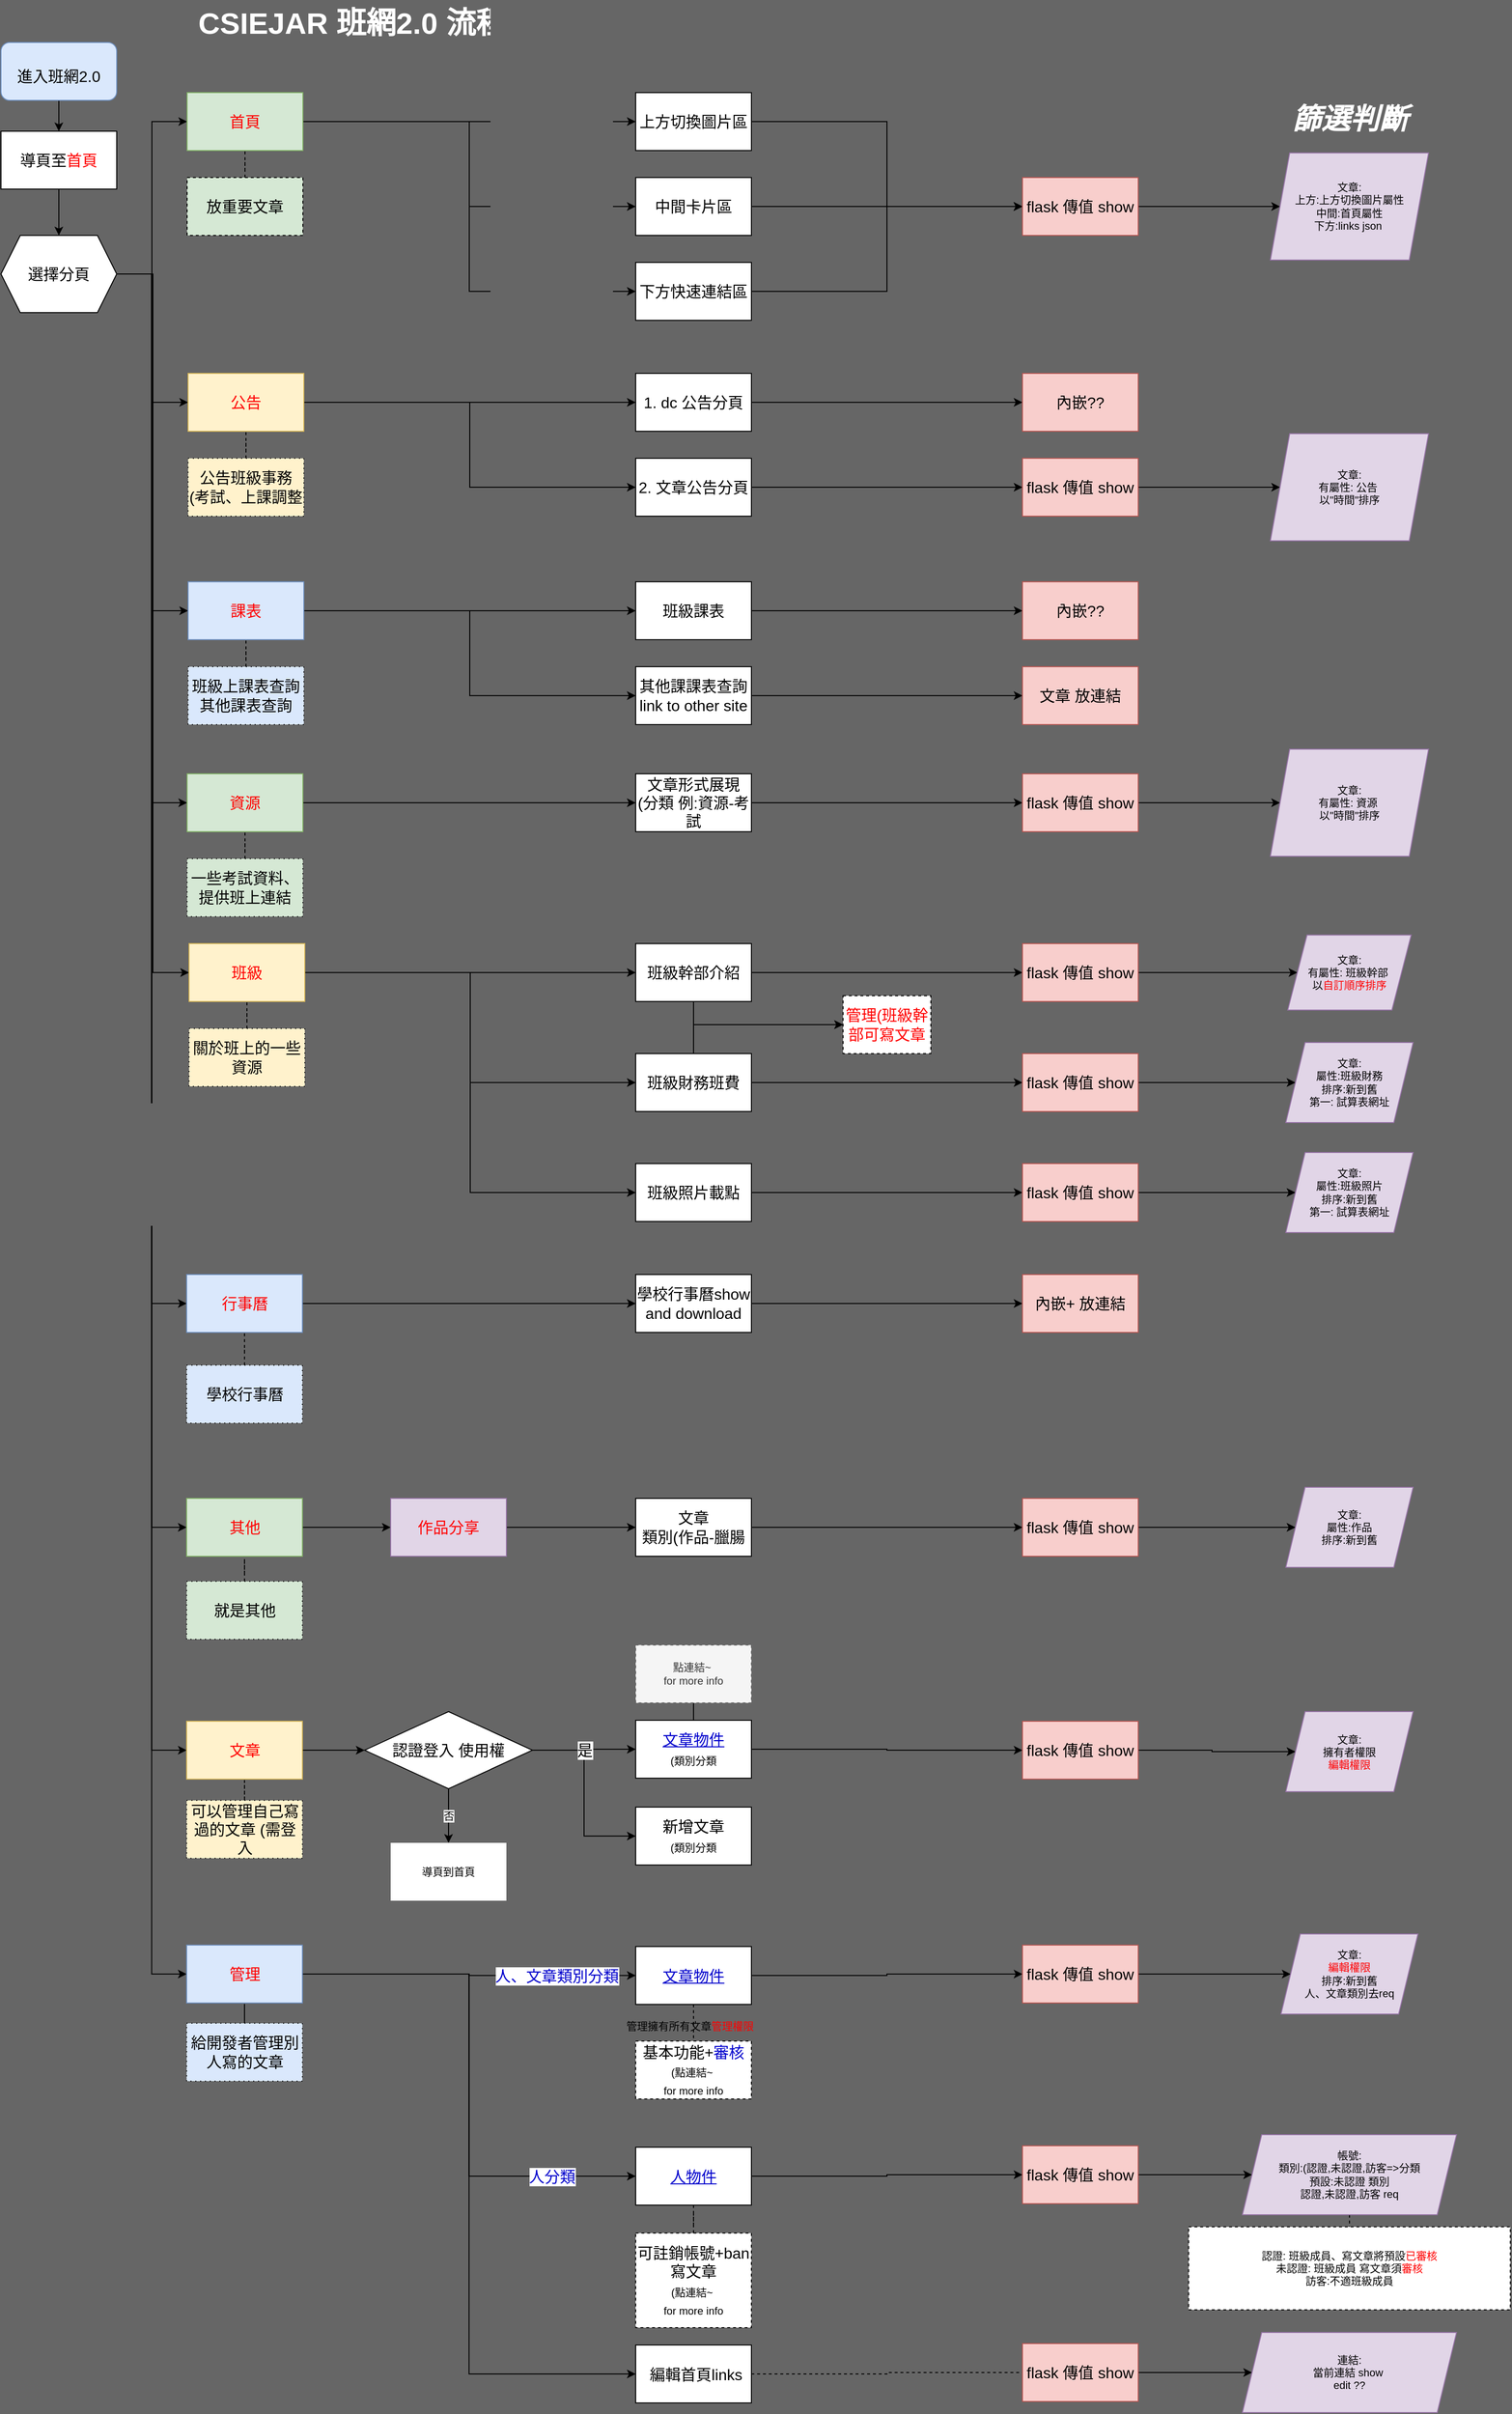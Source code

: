 <mxfile version="20.0.4" type="github" pages="3">
  <diagram id="_vvt5JsC5poTHi2t1kRt" name="第1頁">
    <mxGraphModel dx="1038" dy="1708" grid="0" gridSize="10" guides="1" tooltips="1" connect="1" arrows="1" fold="1" page="1" pageScale="1" pageWidth="827" pageHeight="1169" background="#666666" math="0" shadow="0">
      <root>
        <mxCell id="0" />
        <mxCell id="1" parent="0" />
        <mxCell id="FRc3w70s1SiC9rnRwSGg-1" value="&lt;b&gt;&lt;font style=&quot;line-height: 1.1; font-size: 31px;&quot; color=&quot;#ffffff&quot;&gt;CSIEJAR 班網2.0 流程圖&lt;/font&gt;&lt;/b&gt;" style="text;html=1;align=center;verticalAlign=middle;resizable=0;points=[];autosize=1;strokeColor=none;fillColor=none;flipH=1;flipV=1;" parent="1" vertex="1">
          <mxGeometry x="229" y="-1152" width="370" height="50" as="geometry" />
        </mxCell>
        <mxCell id="FRc3w70s1SiC9rnRwSGg-11" style="edgeStyle=orthogonalEdgeStyle;rounded=0;orthogonalLoop=1;jettySize=auto;html=1;fontSize=16;fontColor=#000000;" parent="1" source="FRc3w70s1SiC9rnRwSGg-2" target="FRc3w70s1SiC9rnRwSGg-9" edge="1">
          <mxGeometry relative="1" as="geometry">
            <mxPoint x="186" y="-1078" as="targetPoint" />
          </mxGeometry>
        </mxCell>
        <mxCell id="FRc3w70s1SiC9rnRwSGg-2" value="&lt;font style=&quot;font-size: 16px;&quot;&gt;進入班網2.0&lt;/font&gt;" style="rounded=1;whiteSpace=wrap;html=1;fontFamily=Helvetica;fontSize=31;fontColor=default;align=center;strokeColor=#6c8ebf;fillColor=#dae8fc;" parent="1" vertex="1">
          <mxGeometry x="35" y="-1108" width="120" height="60" as="geometry" />
        </mxCell>
        <mxCell id="FRc3w70s1SiC9rnRwSGg-15" style="edgeStyle=orthogonalEdgeStyle;rounded=0;orthogonalLoop=1;jettySize=auto;html=1;fontSize=16;fontColor=#000000;" parent="1" source="FRc3w70s1SiC9rnRwSGg-9" target="FRc3w70s1SiC9rnRwSGg-12" edge="1">
          <mxGeometry relative="1" as="geometry" />
        </mxCell>
        <mxCell id="FRc3w70s1SiC9rnRwSGg-9" value="&lt;font color=&quot;#000000&quot;&gt;導頁至&lt;/font&gt;&lt;font color=&quot;#ff0000&quot;&gt;首頁&lt;/font&gt;" style="rounded=0;whiteSpace=wrap;html=1;fontSize=16;fontColor=#FFFFFF;" parent="1" vertex="1">
          <mxGeometry x="35" y="-1016" width="120" height="60" as="geometry" />
        </mxCell>
        <mxCell id="FRc3w70s1SiC9rnRwSGg-24" style="edgeStyle=orthogonalEdgeStyle;rounded=0;orthogonalLoop=1;jettySize=auto;html=1;entryX=0;entryY=0.5;entryDx=0;entryDy=0;fontSize=16;fontColor=#000000;" parent="1" source="FRc3w70s1SiC9rnRwSGg-12" target="FRc3w70s1SiC9rnRwSGg-17" edge="1">
          <mxGeometry relative="1" as="geometry" />
        </mxCell>
        <mxCell id="FRc3w70s1SiC9rnRwSGg-51" style="edgeStyle=orthogonalEdgeStyle;rounded=0;orthogonalLoop=1;jettySize=auto;html=1;entryX=0;entryY=0.5;entryDx=0;entryDy=0;fontSize=16;fontColor=#FF0000;endArrow=classic;endFill=1;" parent="1" source="FRc3w70s1SiC9rnRwSGg-12" target="FRc3w70s1SiC9rnRwSGg-48" edge="1">
          <mxGeometry relative="1" as="geometry" />
        </mxCell>
        <mxCell id="FRc3w70s1SiC9rnRwSGg-71" style="edgeStyle=orthogonalEdgeStyle;rounded=0;orthogonalLoop=1;jettySize=auto;html=1;entryX=0;entryY=0.5;entryDx=0;entryDy=0;fontSize=16;fontColor=#000000;endArrow=classic;endFill=1;" parent="1" source="FRc3w70s1SiC9rnRwSGg-12" target="FRc3w70s1SiC9rnRwSGg-53" edge="1">
          <mxGeometry relative="1" as="geometry" />
        </mxCell>
        <mxCell id="FRc3w70s1SiC9rnRwSGg-72" style="edgeStyle=orthogonalEdgeStyle;rounded=0;orthogonalLoop=1;jettySize=auto;html=1;entryX=0;entryY=0.5;entryDx=0;entryDy=0;fontSize=16;fontColor=#000000;endArrow=classic;endFill=1;" parent="1" source="FRc3w70s1SiC9rnRwSGg-12" target="FRc3w70s1SiC9rnRwSGg-56" edge="1">
          <mxGeometry relative="1" as="geometry" />
        </mxCell>
        <mxCell id="FRc3w70s1SiC9rnRwSGg-73" style="edgeStyle=orthogonalEdgeStyle;rounded=0;orthogonalLoop=1;jettySize=auto;html=1;entryX=0;entryY=0.5;entryDx=0;entryDy=0;fontSize=16;fontColor=#000000;endArrow=classic;endFill=1;" parent="1" source="FRc3w70s1SiC9rnRwSGg-12" target="FRc3w70s1SiC9rnRwSGg-59" edge="1">
          <mxGeometry relative="1" as="geometry" />
        </mxCell>
        <mxCell id="FRc3w70s1SiC9rnRwSGg-77" style="edgeStyle=orthogonalEdgeStyle;rounded=0;orthogonalLoop=1;jettySize=auto;html=1;entryX=0;entryY=0.5;entryDx=0;entryDy=0;fontSize=16;fontColor=#000000;endArrow=classic;endFill=1;" parent="1" source="FRc3w70s1SiC9rnRwSGg-12" target="FRc3w70s1SiC9rnRwSGg-62" edge="1">
          <mxGeometry relative="1" as="geometry" />
        </mxCell>
        <mxCell id="FRc3w70s1SiC9rnRwSGg-78" style="edgeStyle=orthogonalEdgeStyle;rounded=0;orthogonalLoop=1;jettySize=auto;html=1;entryX=0;entryY=0.5;entryDx=0;entryDy=0;fontSize=16;fontColor=#000000;endArrow=classic;endFill=1;" parent="1" source="FRc3w70s1SiC9rnRwSGg-12" target="FRc3w70s1SiC9rnRwSGg-65" edge="1">
          <mxGeometry relative="1" as="geometry" />
        </mxCell>
        <mxCell id="FRc3w70s1SiC9rnRwSGg-79" style="edgeStyle=orthogonalEdgeStyle;rounded=0;orthogonalLoop=1;jettySize=auto;html=1;entryX=0;entryY=0.5;entryDx=0;entryDy=0;fontSize=16;fontColor=#000000;endArrow=classic;endFill=1;" parent="1" source="FRc3w70s1SiC9rnRwSGg-12" target="FRc3w70s1SiC9rnRwSGg-68" edge="1">
          <mxGeometry relative="1" as="geometry" />
        </mxCell>
        <mxCell id="FRc3w70s1SiC9rnRwSGg-80" style="edgeStyle=orthogonalEdgeStyle;rounded=0;orthogonalLoop=1;jettySize=auto;html=1;entryX=0;entryY=0.5;entryDx=0;entryDy=0;fontSize=16;fontColor=#000000;endArrow=classic;endFill=1;" parent="1" source="FRc3w70s1SiC9rnRwSGg-12" target="FRc3w70s1SiC9rnRwSGg-74" edge="1">
          <mxGeometry relative="1" as="geometry" />
        </mxCell>
        <mxCell id="FRc3w70s1SiC9rnRwSGg-12" value="&lt;font color=&quot;#000000&quot;&gt;選擇分頁&lt;/font&gt;" style="shape=hexagon;perimeter=hexagonPerimeter2;whiteSpace=wrap;html=1;fixedSize=1;fontSize=16;fontColor=#FF0000;" parent="1" vertex="1">
          <mxGeometry x="35" y="-908" width="120" height="80" as="geometry" />
        </mxCell>
        <mxCell id="FRc3w70s1SiC9rnRwSGg-45" style="edgeStyle=orthogonalEdgeStyle;rounded=0;orthogonalLoop=1;jettySize=auto;html=1;entryX=0;entryY=0.5;entryDx=0;entryDy=0;fontSize=16;fontColor=#000000;endArrow=classic;endFill=1;" parent="1" source="FRc3w70s1SiC9rnRwSGg-17" target="FRc3w70s1SiC9rnRwSGg-42" edge="1">
          <mxGeometry relative="1" as="geometry" />
        </mxCell>
        <mxCell id="FRc3w70s1SiC9rnRwSGg-46" style="edgeStyle=orthogonalEdgeStyle;rounded=0;orthogonalLoop=1;jettySize=auto;html=1;entryX=0;entryY=0.5;entryDx=0;entryDy=0;fontSize=16;fontColor=#000000;endArrow=classic;endFill=1;" parent="1" source="FRc3w70s1SiC9rnRwSGg-17" target="FRc3w70s1SiC9rnRwSGg-43" edge="1">
          <mxGeometry relative="1" as="geometry" />
        </mxCell>
        <mxCell id="FRc3w70s1SiC9rnRwSGg-47" style="edgeStyle=orthogonalEdgeStyle;rounded=0;orthogonalLoop=1;jettySize=auto;html=1;entryX=0;entryY=0.5;entryDx=0;entryDy=0;fontSize=16;fontColor=#000000;endArrow=classic;endFill=1;" parent="1" source="FRc3w70s1SiC9rnRwSGg-17" target="FRc3w70s1SiC9rnRwSGg-44" edge="1">
          <mxGeometry relative="1" as="geometry" />
        </mxCell>
        <mxCell id="FRc3w70s1SiC9rnRwSGg-17" value="&lt;font color=&quot;#ff0000&quot;&gt;首頁&lt;/font&gt;" style="rounded=0;whiteSpace=wrap;html=1;fontSize=16;flipH=1;flipV=0;fillColor=#d5e8d4;strokeColor=#82b366;" parent="1" vertex="1">
          <mxGeometry x="228" y="-1056" width="120" height="60" as="geometry" />
        </mxCell>
        <mxCell id="FRc3w70s1SiC9rnRwSGg-34" style="edgeStyle=orthogonalEdgeStyle;rounded=0;orthogonalLoop=1;jettySize=auto;html=1;fontSize=16;fontColor=#FF0000;dashed=1;endArrow=none;endFill=0;" parent="1" source="FRc3w70s1SiC9rnRwSGg-33" target="FRc3w70s1SiC9rnRwSGg-17" edge="1">
          <mxGeometry relative="1" as="geometry" />
        </mxCell>
        <mxCell id="FRc3w70s1SiC9rnRwSGg-33" value="&lt;font color=&quot;#000000&quot;&gt;放重要文章&lt;/font&gt;" style="rounded=0;whiteSpace=wrap;html=1;fontSize=16;dashed=1;fillColor=#d5e8d4;strokeColor=#000000;strokeWidth=1;" parent="1" vertex="1">
          <mxGeometry x="228" y="-968" width="120" height="60" as="geometry" />
        </mxCell>
        <mxCell id="MMz0G5BZzKkC_veyKBzm-12" style="edgeStyle=orthogonalEdgeStyle;rounded=0;orthogonalLoop=1;jettySize=auto;html=1;entryX=0;entryY=0.5;entryDx=0;entryDy=0;fontSize=16;fontColor=#000000;endArrow=classic;endFill=1;strokeColor=default;" parent="1" source="FRc3w70s1SiC9rnRwSGg-42" target="MMz0G5BZzKkC_veyKBzm-11" edge="1">
          <mxGeometry relative="1" as="geometry" />
        </mxCell>
        <mxCell id="FRc3w70s1SiC9rnRwSGg-42" value="上方切換圖片區" style="rounded=0;whiteSpace=wrap;html=1;fontSize=16;fontColor=#000000;" parent="1" vertex="1">
          <mxGeometry x="693" y="-1056" width="120" height="60" as="geometry" />
        </mxCell>
        <mxCell id="MMz0G5BZzKkC_veyKBzm-14" style="edgeStyle=orthogonalEdgeStyle;rounded=0;orthogonalLoop=1;jettySize=auto;html=1;entryX=0;entryY=0.5;entryDx=0;entryDy=0;fontSize=16;fontColor=#000000;endArrow=classic;endFill=1;strokeColor=default;" parent="1" source="FRc3w70s1SiC9rnRwSGg-43" target="MMz0G5BZzKkC_veyKBzm-11" edge="1">
          <mxGeometry relative="1" as="geometry" />
        </mxCell>
        <mxCell id="FRc3w70s1SiC9rnRwSGg-43" value="中間卡片區" style="rounded=0;whiteSpace=wrap;html=1;fontSize=16;fontColor=#000000;" parent="1" vertex="1">
          <mxGeometry x="693" y="-968" width="120" height="60" as="geometry" />
        </mxCell>
        <mxCell id="MMz0G5BZzKkC_veyKBzm-15" style="edgeStyle=orthogonalEdgeStyle;rounded=0;orthogonalLoop=1;jettySize=auto;html=1;entryX=0;entryY=0.5;entryDx=0;entryDy=0;fontSize=16;fontColor=#000000;endArrow=classic;endFill=1;strokeColor=default;" parent="1" source="FRc3w70s1SiC9rnRwSGg-44" target="MMz0G5BZzKkC_veyKBzm-11" edge="1">
          <mxGeometry relative="1" as="geometry" />
        </mxCell>
        <mxCell id="FRc3w70s1SiC9rnRwSGg-44" value="下方快速連結區" style="rounded=0;whiteSpace=wrap;html=1;fontSize=16;fontColor=#000000;" parent="1" vertex="1">
          <mxGeometry x="693" y="-880" width="120" height="60" as="geometry" />
        </mxCell>
        <mxCell id="FRc3w70s1SiC9rnRwSGg-82" style="edgeStyle=orthogonalEdgeStyle;rounded=0;orthogonalLoop=1;jettySize=auto;html=1;entryX=0;entryY=0.5;entryDx=0;entryDy=0;fontSize=16;fontColor=#000000;endArrow=classic;endFill=1;" parent="1" source="FRc3w70s1SiC9rnRwSGg-48" target="FRc3w70s1SiC9rnRwSGg-52" edge="1">
          <mxGeometry relative="1" as="geometry" />
        </mxCell>
        <mxCell id="FRc3w70s1SiC9rnRwSGg-83" style="edgeStyle=orthogonalEdgeStyle;rounded=0;orthogonalLoop=1;jettySize=auto;html=1;entryX=0;entryY=0.5;entryDx=0;entryDy=0;fontSize=16;fontColor=#000000;endArrow=classic;endFill=1;" parent="1" source="FRc3w70s1SiC9rnRwSGg-48" target="FRc3w70s1SiC9rnRwSGg-81" edge="1">
          <mxGeometry relative="1" as="geometry" />
        </mxCell>
        <mxCell id="FRc3w70s1SiC9rnRwSGg-48" value="&lt;font color=&quot;#ff0000&quot;&gt;公告&lt;/font&gt;" style="rounded=0;whiteSpace=wrap;html=1;fontSize=16;flipH=1;flipV=0;fillColor=#fff2cc;strokeColor=#d6b656;" parent="1" vertex="1">
          <mxGeometry x="229" y="-765" width="120" height="60" as="geometry" />
        </mxCell>
        <mxCell id="FRc3w70s1SiC9rnRwSGg-49" style="edgeStyle=orthogonalEdgeStyle;rounded=0;orthogonalLoop=1;jettySize=auto;html=1;fontSize=16;fontColor=#FF0000;dashed=1;endArrow=none;endFill=0;" parent="1" source="FRc3w70s1SiC9rnRwSGg-50" target="FRc3w70s1SiC9rnRwSGg-48" edge="1">
          <mxGeometry relative="1" as="geometry" />
        </mxCell>
        <mxCell id="FRc3w70s1SiC9rnRwSGg-50" value="公告班級事務&lt;br&gt;(考試、上課調整" style="rounded=0;whiteSpace=wrap;html=1;fontSize=16;dashed=1;dashPattern=1 4;fillColor=#fff2cc;strokeColor=#000000;" parent="1" vertex="1">
          <mxGeometry x="229" y="-677" width="120" height="60" as="geometry" />
        </mxCell>
        <mxCell id="MMz0G5BZzKkC_veyKBzm-27" style="edgeStyle=orthogonalEdgeStyle;rounded=0;orthogonalLoop=1;jettySize=auto;html=1;fontSize=16;fontColor=#000000;endArrow=classic;endFill=1;strokeColor=default;" parent="1" source="FRc3w70s1SiC9rnRwSGg-52" target="MMz0G5BZzKkC_veyKBzm-26" edge="1">
          <mxGeometry relative="1" as="geometry" />
        </mxCell>
        <mxCell id="FRc3w70s1SiC9rnRwSGg-52" value="&lt;font color=&quot;#000000&quot;&gt;1. dc 公告分頁&lt;/font&gt;" style="rounded=0;whiteSpace=wrap;html=1;fontSize=16;fontColor=#FF0000;strokeColor=#000000;strokeWidth=1;" parent="1" vertex="1">
          <mxGeometry x="693" y="-765" width="120" height="60" as="geometry" />
        </mxCell>
        <mxCell id="FRc3w70s1SiC9rnRwSGg-86" style="edgeStyle=orthogonalEdgeStyle;rounded=0;orthogonalLoop=1;jettySize=auto;html=1;entryX=0;entryY=0.5;entryDx=0;entryDy=0;fontSize=16;fontColor=#000000;endArrow=classic;endFill=1;" parent="1" source="FRc3w70s1SiC9rnRwSGg-53" target="FRc3w70s1SiC9rnRwSGg-84" edge="1">
          <mxGeometry relative="1" as="geometry" />
        </mxCell>
        <mxCell id="FRc3w70s1SiC9rnRwSGg-87" style="edgeStyle=orthogonalEdgeStyle;rounded=0;orthogonalLoop=1;jettySize=auto;html=1;entryX=0;entryY=0.5;entryDx=0;entryDy=0;fontSize=16;fontColor=#000000;endArrow=classic;endFill=1;" parent="1" source="FRc3w70s1SiC9rnRwSGg-53" target="FRc3w70s1SiC9rnRwSGg-85" edge="1">
          <mxGeometry relative="1" as="geometry" />
        </mxCell>
        <mxCell id="FRc3w70s1SiC9rnRwSGg-53" value="&lt;font color=&quot;#ff0000&quot;&gt;課表&lt;/font&gt;" style="rounded=0;whiteSpace=wrap;html=1;fontSize=16;flipH=1;flipV=0;fillColor=#dae8fc;strokeColor=#6c8ebf;" parent="1" vertex="1">
          <mxGeometry x="229" y="-549" width="120" height="60" as="geometry" />
        </mxCell>
        <mxCell id="FRc3w70s1SiC9rnRwSGg-54" style="edgeStyle=orthogonalEdgeStyle;rounded=0;orthogonalLoop=1;jettySize=auto;html=1;fontSize=16;fontColor=#FF0000;dashed=1;endArrow=none;endFill=0;" parent="1" source="FRc3w70s1SiC9rnRwSGg-55" target="FRc3w70s1SiC9rnRwSGg-53" edge="1">
          <mxGeometry relative="1" as="geometry" />
        </mxCell>
        <mxCell id="FRc3w70s1SiC9rnRwSGg-55" value="班級上課表查詢&lt;br&gt;其他課表查詢" style="rounded=0;whiteSpace=wrap;html=1;fontSize=16;dashed=1;dashPattern=1 4;fillColor=#dae8fc;strokeColor=#000000;" parent="1" vertex="1">
          <mxGeometry x="229" y="-461" width="120" height="60" as="geometry" />
        </mxCell>
        <mxCell id="FRc3w70s1SiC9rnRwSGg-89" style="edgeStyle=orthogonalEdgeStyle;rounded=0;orthogonalLoop=1;jettySize=auto;html=1;entryX=0;entryY=0.5;entryDx=0;entryDy=0;fontSize=16;fontColor=#000000;endArrow=classic;endFill=1;" parent="1" source="FRc3w70s1SiC9rnRwSGg-56" target="FRc3w70s1SiC9rnRwSGg-88" edge="1">
          <mxGeometry relative="1" as="geometry" />
        </mxCell>
        <mxCell id="FRc3w70s1SiC9rnRwSGg-56" value="&lt;font color=&quot;#ff0000&quot;&gt;資源&lt;/font&gt;" style="rounded=0;whiteSpace=wrap;html=1;fontSize=16;flipH=1;flipV=0;fillColor=#d5e8d4;strokeColor=#82b366;" parent="1" vertex="1">
          <mxGeometry x="228" y="-350" width="120" height="60" as="geometry" />
        </mxCell>
        <mxCell id="FRc3w70s1SiC9rnRwSGg-57" style="edgeStyle=orthogonalEdgeStyle;rounded=0;orthogonalLoop=1;jettySize=auto;html=1;fontSize=16;fontColor=#FF0000;dashed=1;endArrow=none;endFill=0;" parent="1" source="FRc3w70s1SiC9rnRwSGg-58" target="FRc3w70s1SiC9rnRwSGg-56" edge="1">
          <mxGeometry relative="1" as="geometry" />
        </mxCell>
        <mxCell id="FRc3w70s1SiC9rnRwSGg-58" value="一些考試資料、提供班上連結" style="rounded=0;whiteSpace=wrap;html=1;fontSize=16;dashed=1;dashPattern=1 4;fillColor=#d5e8d4;strokeColor=#000000;" parent="1" vertex="1">
          <mxGeometry x="228" y="-262" width="120" height="60" as="geometry" />
        </mxCell>
        <mxCell id="FRc3w70s1SiC9rnRwSGg-91" style="edgeStyle=orthogonalEdgeStyle;rounded=0;orthogonalLoop=1;jettySize=auto;html=1;entryX=0;entryY=0.5;entryDx=0;entryDy=0;fontSize=16;fontColor=#000000;endArrow=classic;endFill=1;" parent="1" source="FRc3w70s1SiC9rnRwSGg-59" target="FRc3w70s1SiC9rnRwSGg-90" edge="1">
          <mxGeometry relative="1" as="geometry" />
        </mxCell>
        <mxCell id="FRc3w70s1SiC9rnRwSGg-94" style="edgeStyle=orthogonalEdgeStyle;rounded=0;orthogonalLoop=1;jettySize=auto;html=1;entryX=0;entryY=0.5;entryDx=0;entryDy=0;fontSize=16;fontColor=#000000;endArrow=classic;endFill=1;" parent="1" source="FRc3w70s1SiC9rnRwSGg-59" target="FRc3w70s1SiC9rnRwSGg-92" edge="1">
          <mxGeometry relative="1" as="geometry" />
        </mxCell>
        <mxCell id="FRc3w70s1SiC9rnRwSGg-95" style="edgeStyle=orthogonalEdgeStyle;rounded=0;orthogonalLoop=1;jettySize=auto;html=1;entryX=0;entryY=0.5;entryDx=0;entryDy=0;fontSize=16;fontColor=#000000;endArrow=classic;endFill=1;" parent="1" source="FRc3w70s1SiC9rnRwSGg-59" target="FRc3w70s1SiC9rnRwSGg-93" edge="1">
          <mxGeometry relative="1" as="geometry" />
        </mxCell>
        <mxCell id="FRc3w70s1SiC9rnRwSGg-59" value="&lt;font color=&quot;#ff0000&quot;&gt;班級&lt;/font&gt;" style="rounded=0;whiteSpace=wrap;html=1;fontSize=16;flipH=1;flipV=0;fillColor=#fff2cc;strokeColor=#d6b656;" parent="1" vertex="1">
          <mxGeometry x="230" y="-174" width="120" height="60" as="geometry" />
        </mxCell>
        <mxCell id="FRc3w70s1SiC9rnRwSGg-60" style="edgeStyle=orthogonalEdgeStyle;rounded=0;orthogonalLoop=1;jettySize=auto;html=1;fontSize=16;fontColor=#FF0000;dashed=1;endArrow=none;endFill=0;" parent="1" source="FRc3w70s1SiC9rnRwSGg-61" target="FRc3w70s1SiC9rnRwSGg-59" edge="1">
          <mxGeometry relative="1" as="geometry" />
        </mxCell>
        <mxCell id="FRc3w70s1SiC9rnRwSGg-61" value="關於班上的一些資源" style="rounded=0;whiteSpace=wrap;html=1;fontSize=16;dashed=1;dashPattern=1 4;fillColor=#fff2cc;strokeColor=#000000;" parent="1" vertex="1">
          <mxGeometry x="230" y="-86" width="120" height="60" as="geometry" />
        </mxCell>
        <mxCell id="FRc3w70s1SiC9rnRwSGg-97" style="edgeStyle=orthogonalEdgeStyle;rounded=0;orthogonalLoop=1;jettySize=auto;html=1;entryX=0;entryY=0.5;entryDx=0;entryDy=0;fontSize=16;fontColor=#000000;endArrow=classic;endFill=1;" parent="1" source="FRc3w70s1SiC9rnRwSGg-62" target="FRc3w70s1SiC9rnRwSGg-96" edge="1">
          <mxGeometry relative="1" as="geometry" />
        </mxCell>
        <mxCell id="FRc3w70s1SiC9rnRwSGg-62" value="&lt;font color=&quot;#ff0000&quot;&gt;行事曆&lt;/font&gt;" style="rounded=0;whiteSpace=wrap;html=1;fontSize=16;flipH=1;flipV=0;fillColor=#dae8fc;strokeColor=#6c8ebf;" parent="1" vertex="1">
          <mxGeometry x="227.5" y="169" width="120" height="60" as="geometry" />
        </mxCell>
        <mxCell id="FRc3w70s1SiC9rnRwSGg-63" style="edgeStyle=orthogonalEdgeStyle;rounded=0;orthogonalLoop=1;jettySize=auto;html=1;fontSize=16;fontColor=#FF0000;dashed=1;endArrow=none;endFill=0;" parent="1" source="FRc3w70s1SiC9rnRwSGg-64" target="FRc3w70s1SiC9rnRwSGg-62" edge="1">
          <mxGeometry relative="1" as="geometry" />
        </mxCell>
        <mxCell id="FRc3w70s1SiC9rnRwSGg-64" value="學校行事曆" style="rounded=0;whiteSpace=wrap;html=1;fontSize=16;dashed=1;dashPattern=1 4;fillColor=#dae8fc;strokeColor=#000000;" parent="1" vertex="1">
          <mxGeometry x="227.5" y="263" width="120" height="60" as="geometry" />
        </mxCell>
        <mxCell id="FRc3w70s1SiC9rnRwSGg-99" style="edgeStyle=orthogonalEdgeStyle;rounded=0;orthogonalLoop=1;jettySize=auto;html=1;fontSize=16;fontColor=#000000;endArrow=classic;endFill=1;" parent="1" source="FRc3w70s1SiC9rnRwSGg-65" target="FRc3w70s1SiC9rnRwSGg-98" edge="1">
          <mxGeometry relative="1" as="geometry" />
        </mxCell>
        <mxCell id="FRc3w70s1SiC9rnRwSGg-65" value="&lt;font color=&quot;#ff0000&quot;&gt;其他&lt;/font&gt;" style="rounded=0;whiteSpace=wrap;html=1;fontSize=16;flipH=1;flipV=0;fillColor=#d5e8d4;strokeColor=#82b366;" parent="1" vertex="1">
          <mxGeometry x="227.5" y="401" width="120" height="60" as="geometry" />
        </mxCell>
        <mxCell id="FRc3w70s1SiC9rnRwSGg-66" style="edgeStyle=orthogonalEdgeStyle;rounded=0;orthogonalLoop=1;jettySize=auto;html=1;fontSize=16;fontColor=#FF0000;dashed=1;endArrow=none;endFill=0;" parent="1" source="FRc3w70s1SiC9rnRwSGg-67" target="FRc3w70s1SiC9rnRwSGg-65" edge="1">
          <mxGeometry relative="1" as="geometry" />
        </mxCell>
        <mxCell id="FRc3w70s1SiC9rnRwSGg-67" value="就是其他" style="rounded=0;whiteSpace=wrap;html=1;fontSize=16;dashed=1;dashPattern=1 4;fillColor=#d5e8d4;strokeColor=#000000;" parent="1" vertex="1">
          <mxGeometry x="227.5" y="487" width="120" height="60" as="geometry" />
        </mxCell>
        <mxCell id="FRc3w70s1SiC9rnRwSGg-105" style="edgeStyle=orthogonalEdgeStyle;rounded=0;orthogonalLoop=1;jettySize=auto;html=1;entryX=0;entryY=0.5;entryDx=0;entryDy=0;fontSize=16;fontColor=#000000;endArrow=classic;endFill=1;exitX=1;exitY=0.5;exitDx=0;exitDy=0;" parent="1" source="MMz0G5BZzKkC_veyKBzm-37" target="FRc3w70s1SiC9rnRwSGg-104" edge="1">
          <mxGeometry relative="1" as="geometry" />
        </mxCell>
        <mxCell id="MMz0G5BZzKkC_veyKBzm-38" style="edgeStyle=orthogonalEdgeStyle;rounded=0;orthogonalLoop=1;jettySize=auto;html=1;entryX=0;entryY=0.5;entryDx=0;entryDy=0;fontSize=16;fontColor=#000000;endArrow=classic;endFill=1;strokeColor=default;" parent="1" source="FRc3w70s1SiC9rnRwSGg-68" target="MMz0G5BZzKkC_veyKBzm-37" edge="1">
          <mxGeometry relative="1" as="geometry" />
        </mxCell>
        <mxCell id="FRc3w70s1SiC9rnRwSGg-68" value="&lt;font color=&quot;#ff0000&quot;&gt;文章&lt;/font&gt;" style="rounded=0;whiteSpace=wrap;html=1;fontSize=16;flipH=1;flipV=0;fillColor=#fff2cc;strokeColor=#d6b656;" parent="1" vertex="1">
          <mxGeometry x="227.5" y="632" width="120" height="60" as="geometry" />
        </mxCell>
        <mxCell id="FRc3w70s1SiC9rnRwSGg-69" style="edgeStyle=orthogonalEdgeStyle;rounded=0;orthogonalLoop=1;jettySize=auto;html=1;fontSize=16;fontColor=#FF0000;dashed=1;endArrow=none;endFill=0;" parent="1" source="FRc3w70s1SiC9rnRwSGg-70" target="FRc3w70s1SiC9rnRwSGg-68" edge="1">
          <mxGeometry relative="1" as="geometry" />
        </mxCell>
        <mxCell id="FRc3w70s1SiC9rnRwSGg-70" value="可以管理自己寫過的文章 (需登入" style="rounded=0;whiteSpace=wrap;html=1;fontSize=16;dashed=1;dashPattern=1 4;fillColor=#fff2cc;strokeColor=#000000;" parent="1" vertex="1">
          <mxGeometry x="227.5" y="714" width="120" height="60" as="geometry" />
        </mxCell>
        <mxCell id="G_jc5sRVIORRS5Z0nNji-16" style="edgeStyle=orthogonalEdgeStyle;rounded=0;orthogonalLoop=1;jettySize=auto;html=1;entryX=0;entryY=0.5;entryDx=0;entryDy=0;fontSize=9;fontColor=#FFFFFF;endArrow=classic;endFill=1;strokeColor=default;" parent="1" source="FRc3w70s1SiC9rnRwSGg-74" target="G_jc5sRVIORRS5Z0nNji-15" edge="1">
          <mxGeometry relative="1" as="geometry" />
        </mxCell>
        <mxCell id="MMz0G5BZzKkC_veyKBzm-4" value="人分類" style="edgeStyle=orthogonalEdgeStyle;rounded=0;orthogonalLoop=1;jettySize=auto;html=1;entryX=0;entryY=0.5;entryDx=0;entryDy=0;fontSize=16;fontColor=#0000CC;endArrow=classic;endFill=1;" parent="1" source="FRc3w70s1SiC9rnRwSGg-74" target="MMz0G5BZzKkC_veyKBzm-3" edge="1">
          <mxGeometry x="0.686" relative="1" as="geometry">
            <mxPoint as="offset" />
          </mxGeometry>
        </mxCell>
        <mxCell id="MMz0G5BZzKkC_veyKBzm-2" value="人、文章類別分類" style="edgeStyle=orthogonalEdgeStyle;rounded=0;orthogonalLoop=1;jettySize=auto;html=1;entryX=0;entryY=0.5;entryDx=0;entryDy=0;fontSize=16;fontColor=#0000CC;endArrow=classic;endFill=1;" parent="1" source="FRc3w70s1SiC9rnRwSGg-74" target="MMz0G5BZzKkC_veyKBzm-1" edge="1">
          <mxGeometry x="0.522" relative="1" as="geometry">
            <mxPoint x="1" as="offset" />
          </mxGeometry>
        </mxCell>
        <mxCell id="FRc3w70s1SiC9rnRwSGg-74" value="&lt;font color=&quot;#ff0000&quot;&gt;管理&lt;/font&gt;" style="rounded=0;whiteSpace=wrap;html=1;fontSize=16;flipH=1;flipV=0;fillColor=#dae8fc;strokeColor=#6c8ebf;" parent="1" vertex="1">
          <mxGeometry x="227.5" y="864" width="120" height="60" as="geometry" />
        </mxCell>
        <mxCell id="FRc3w70s1SiC9rnRwSGg-75" style="edgeStyle=orthogonalEdgeStyle;rounded=0;orthogonalLoop=1;jettySize=auto;html=1;fontSize=16;fontColor=#FF0000;dashed=1;endArrow=none;endFill=0;" parent="1" source="FRc3w70s1SiC9rnRwSGg-76" target="FRc3w70s1SiC9rnRwSGg-74" edge="1">
          <mxGeometry relative="1" as="geometry" />
        </mxCell>
        <mxCell id="FRc3w70s1SiC9rnRwSGg-76" value="給開發者管理別人寫的文章" style="rounded=0;whiteSpace=wrap;html=1;fontSize=16;dashed=1;dashPattern=1 4;fillColor=#dae8fc;strokeColor=#000000;" parent="1" vertex="1">
          <mxGeometry x="227.5" y="945" width="120" height="60" as="geometry" />
        </mxCell>
        <mxCell id="MMz0G5BZzKkC_veyKBzm-17" style="edgeStyle=orthogonalEdgeStyle;rounded=0;orthogonalLoop=1;jettySize=auto;html=1;entryX=0;entryY=0.5;entryDx=0;entryDy=0;fontSize=16;fontColor=#000000;endArrow=classic;endFill=1;strokeColor=default;" parent="1" source="FRc3w70s1SiC9rnRwSGg-81" target="MMz0G5BZzKkC_veyKBzm-16" edge="1">
          <mxGeometry relative="1" as="geometry" />
        </mxCell>
        <mxCell id="FRc3w70s1SiC9rnRwSGg-81" value="&lt;font color=&quot;#000000&quot;&gt;2. 文章公告分頁&lt;/font&gt;" style="rounded=0;whiteSpace=wrap;html=1;fontSize=16;fontColor=#FF0000;strokeColor=#000000;strokeWidth=1;" parent="1" vertex="1">
          <mxGeometry x="693" y="-677" width="120" height="60" as="geometry" />
        </mxCell>
        <mxCell id="MMz0G5BZzKkC_veyKBzm-30" style="edgeStyle=orthogonalEdgeStyle;rounded=0;orthogonalLoop=1;jettySize=auto;html=1;entryX=0;entryY=0.5;entryDx=0;entryDy=0;fontSize=16;fontColor=#000000;endArrow=classic;endFill=1;strokeColor=default;" parent="1" source="FRc3w70s1SiC9rnRwSGg-84" target="MMz0G5BZzKkC_veyKBzm-28" edge="1">
          <mxGeometry relative="1" as="geometry" />
        </mxCell>
        <mxCell id="FRc3w70s1SiC9rnRwSGg-84" value="班級課表" style="rounded=0;whiteSpace=wrap;html=1;fontSize=16;fontColor=#000000;strokeColor=#000000;strokeWidth=1;" parent="1" vertex="1">
          <mxGeometry x="693" y="-549" width="120" height="60" as="geometry" />
        </mxCell>
        <mxCell id="MMz0G5BZzKkC_veyKBzm-31" style="edgeStyle=orthogonalEdgeStyle;rounded=0;orthogonalLoop=1;jettySize=auto;html=1;fontSize=16;fontColor=#000000;endArrow=classic;endFill=1;strokeColor=default;" parent="1" source="FRc3w70s1SiC9rnRwSGg-85" target="MMz0G5BZzKkC_veyKBzm-29" edge="1">
          <mxGeometry relative="1" as="geometry" />
        </mxCell>
        <mxCell id="FRc3w70s1SiC9rnRwSGg-85" value="其他課課表查詢&lt;br&gt;link to other site" style="rounded=0;whiteSpace=wrap;html=1;fontSize=16;fontColor=#000000;strokeColor=#000000;strokeWidth=1;" parent="1" vertex="1">
          <mxGeometry x="693" y="-461" width="120" height="60" as="geometry" />
        </mxCell>
        <mxCell id="MMz0G5BZzKkC_veyKBzm-19" style="edgeStyle=orthogonalEdgeStyle;rounded=0;orthogonalLoop=1;jettySize=auto;html=1;fontSize=16;fontColor=#000000;endArrow=classic;endFill=1;strokeColor=default;" parent="1" source="FRc3w70s1SiC9rnRwSGg-88" target="MMz0G5BZzKkC_veyKBzm-18" edge="1">
          <mxGeometry relative="1" as="geometry" />
        </mxCell>
        <mxCell id="FRc3w70s1SiC9rnRwSGg-88" value="文章形式展現&lt;br&gt;(分類 例:資源-考試" style="rounded=0;whiteSpace=wrap;html=1;fontSize=16;fontColor=#000000;strokeColor=#000000;strokeWidth=1;" parent="1" vertex="1">
          <mxGeometry x="693" y="-350" width="120" height="60" as="geometry" />
        </mxCell>
        <mxCell id="MMz0G5BZzKkC_veyKBzm-21" style="edgeStyle=orthogonalEdgeStyle;rounded=0;orthogonalLoop=1;jettySize=auto;html=1;entryX=0;entryY=0.5;entryDx=0;entryDy=0;fontSize=16;fontColor=#000000;endArrow=classic;endFill=1;strokeColor=default;" parent="1" source="FRc3w70s1SiC9rnRwSGg-90" target="MMz0G5BZzKkC_veyKBzm-20" edge="1">
          <mxGeometry relative="1" as="geometry" />
        </mxCell>
        <mxCell id="G_jc5sRVIORRS5Z0nNji-37" style="edgeStyle=orthogonalEdgeStyle;rounded=0;orthogonalLoop=1;jettySize=auto;html=1;exitX=0.5;exitY=1;exitDx=0;exitDy=0;entryX=0;entryY=0.5;entryDx=0;entryDy=0;fontSize=16;fontColor=#FF0000;endArrow=classic;endFill=1;strokeColor=default;" parent="1" source="FRc3w70s1SiC9rnRwSGg-90" target="G_jc5sRVIORRS5Z0nNji-31" edge="1">
          <mxGeometry relative="1" as="geometry" />
        </mxCell>
        <mxCell id="FRc3w70s1SiC9rnRwSGg-90" value="班級幹部介紹" style="rounded=0;whiteSpace=wrap;html=1;fontSize=16;fontColor=#000000;strokeColor=#000000;strokeWidth=1;" parent="1" vertex="1">
          <mxGeometry x="693" y="-174" width="120" height="60" as="geometry" />
        </mxCell>
        <mxCell id="MMz0G5BZzKkC_veyKBzm-23" style="edgeStyle=orthogonalEdgeStyle;rounded=0;orthogonalLoop=1;jettySize=auto;html=1;entryX=0;entryY=0.5;entryDx=0;entryDy=0;fontSize=16;fontColor=#000000;endArrow=classic;endFill=1;strokeColor=default;" parent="1" source="FRc3w70s1SiC9rnRwSGg-92" target="MMz0G5BZzKkC_veyKBzm-22" edge="1">
          <mxGeometry relative="1" as="geometry" />
        </mxCell>
        <mxCell id="G_jc5sRVIORRS5Z0nNji-35" style="edgeStyle=orthogonalEdgeStyle;rounded=0;orthogonalLoop=1;jettySize=auto;html=1;exitX=0.5;exitY=0;exitDx=0;exitDy=0;entryX=0;entryY=0.5;entryDx=0;entryDy=0;fontSize=16;fontColor=#FF0000;endArrow=classic;endFill=1;strokeColor=default;" parent="1" source="FRc3w70s1SiC9rnRwSGg-92" target="G_jc5sRVIORRS5Z0nNji-31" edge="1">
          <mxGeometry relative="1" as="geometry" />
        </mxCell>
        <mxCell id="FRc3w70s1SiC9rnRwSGg-92" value="班級財務班費" style="rounded=0;whiteSpace=wrap;html=1;fontSize=16;fontColor=#000000;strokeColor=#000000;strokeWidth=1;" parent="1" vertex="1">
          <mxGeometry x="693" y="-60" width="120" height="60" as="geometry" />
        </mxCell>
        <mxCell id="MMz0G5BZzKkC_veyKBzm-25" style="edgeStyle=orthogonalEdgeStyle;rounded=0;orthogonalLoop=1;jettySize=auto;html=1;entryX=0;entryY=0.5;entryDx=0;entryDy=0;fontSize=16;fontColor=#000000;endArrow=classic;endFill=1;strokeColor=default;" parent="1" source="FRc3w70s1SiC9rnRwSGg-93" target="MMz0G5BZzKkC_veyKBzm-24" edge="1">
          <mxGeometry relative="1" as="geometry" />
        </mxCell>
        <mxCell id="FRc3w70s1SiC9rnRwSGg-93" value="班級照片載點" style="rounded=0;whiteSpace=wrap;html=1;fontSize=16;fontColor=#000000;strokeColor=#000000;strokeWidth=1;" parent="1" vertex="1">
          <mxGeometry x="693" y="54" width="120" height="60" as="geometry" />
        </mxCell>
        <mxCell id="MMz0G5BZzKkC_veyKBzm-34" style="edgeStyle=orthogonalEdgeStyle;rounded=0;orthogonalLoop=1;jettySize=auto;html=1;fontSize=16;fontColor=#000000;endArrow=classic;endFill=1;strokeColor=default;" parent="1" source="FRc3w70s1SiC9rnRwSGg-96" target="MMz0G5BZzKkC_veyKBzm-32" edge="1">
          <mxGeometry relative="1" as="geometry" />
        </mxCell>
        <mxCell id="FRc3w70s1SiC9rnRwSGg-96" value="學校行事曆show and download" style="rounded=0;whiteSpace=wrap;html=1;fontSize=16;fontColor=#000000;strokeColor=#000000;strokeWidth=1;" parent="1" vertex="1">
          <mxGeometry x="693" y="169" width="120" height="60" as="geometry" />
        </mxCell>
        <mxCell id="G_jc5sRVIORRS5Z0nNji-71" style="edgeStyle=orthogonalEdgeStyle;rounded=0;orthogonalLoop=1;jettySize=auto;html=1;fontSize=11;fontColor=#000000;endArrow=classic;endFill=1;strokeColor=default;" parent="1" source="FRc3w70s1SiC9rnRwSGg-98" target="FRc3w70s1SiC9rnRwSGg-100" edge="1">
          <mxGeometry relative="1" as="geometry" />
        </mxCell>
        <mxCell id="FRc3w70s1SiC9rnRwSGg-98" value="&lt;font color=&quot;#ff0000&quot;&gt;作品分享&lt;/font&gt;" style="rounded=0;whiteSpace=wrap;html=1;fontSize=16;strokeColor=#9673a6;strokeWidth=1;fillColor=#e1d5e7;" parent="1" vertex="1">
          <mxGeometry x="439" y="401" width="120" height="60" as="geometry" />
        </mxCell>
        <mxCell id="MMz0G5BZzKkC_veyKBzm-36" style="edgeStyle=orthogonalEdgeStyle;rounded=0;orthogonalLoop=1;jettySize=auto;html=1;entryX=0;entryY=0.5;entryDx=0;entryDy=0;fontSize=16;fontColor=#000000;endArrow=classic;endFill=1;strokeColor=default;" parent="1" source="FRc3w70s1SiC9rnRwSGg-100" target="MMz0G5BZzKkC_veyKBzm-35" edge="1">
          <mxGeometry relative="1" as="geometry" />
        </mxCell>
        <mxCell id="FRc3w70s1SiC9rnRwSGg-100" value="&lt;font color=&quot;#000000&quot;&gt;文章&lt;br&gt;類別(作品-臘腸&lt;/font&gt;" style="rounded=0;whiteSpace=wrap;html=1;fontSize=16;fontColor=#FF0000;strokeColor=#000000;strokeWidth=1;" parent="1" vertex="1">
          <mxGeometry x="693" y="401" width="120" height="60" as="geometry" />
        </mxCell>
        <mxCell id="G_jc5sRVIORRS5Z0nNji-10" style="edgeStyle=orthogonalEdgeStyle;rounded=0;orthogonalLoop=1;jettySize=auto;html=1;fontSize=11;fontColor=#000000;endArrow=none;endFill=0;strokeColor=default;dashed=1;" parent="1" source="FRc3w70s1SiC9rnRwSGg-102" target="G_jc5sRVIORRS5Z0nNji-9" edge="1">
          <mxGeometry relative="1" as="geometry" />
        </mxCell>
        <mxCell id="G_jc5sRVIORRS5Z0nNji-41" style="edgeStyle=orthogonalEdgeStyle;rounded=0;orthogonalLoop=1;jettySize=auto;html=1;fontSize=16;fontColor=#FF0000;endArrow=classic;endFill=1;strokeColor=default;" parent="1" source="FRc3w70s1SiC9rnRwSGg-102" target="G_jc5sRVIORRS5Z0nNji-40" edge="1">
          <mxGeometry relative="1" as="geometry" />
        </mxCell>
        <UserObject label="&lt;u style=&quot;color: rgb(0, 0, 204);&quot;&gt;文章物件&lt;/u&gt;&lt;br&gt;&lt;font color=&quot;#000000&quot; style=&quot;font-size: 11px;&quot;&gt;(類別分類&lt;/font&gt;" link="data:page/id,4rdW10R4nMfylIW8_K46" id="FRc3w70s1SiC9rnRwSGg-102">
          <mxCell style="rounded=0;whiteSpace=wrap;html=1;fontSize=16;fontColor=#FF0000;strokeColor=#000000;strokeWidth=1;" parent="1" vertex="1">
            <mxGeometry x="693" y="631" width="120" height="60" as="geometry" />
          </mxCell>
        </UserObject>
        <mxCell id="FRc3w70s1SiC9rnRwSGg-104" value="新增文章&lt;br&gt;&lt;span style=&quot;font-size: 11px;&quot;&gt;(類別分類&lt;/span&gt;" style="rounded=0;whiteSpace=wrap;html=1;fontSize=16;fontColor=#000000;strokeColor=#000000;strokeWidth=1;" parent="1" vertex="1">
          <mxGeometry x="693" y="721" width="120" height="60" as="geometry" />
        </mxCell>
        <mxCell id="MMz0G5BZzKkC_veyKBzm-6" style="edgeStyle=orthogonalEdgeStyle;rounded=0;orthogonalLoop=1;jettySize=auto;html=1;fontSize=16;fontColor=#0000CC;endArrow=none;endFill=0;strokeColor=default;dashed=1;" parent="1" source="MMz0G5BZzKkC_veyKBzm-1" target="MMz0G5BZzKkC_veyKBzm-5" edge="1">
          <mxGeometry relative="1" as="geometry" />
        </mxCell>
        <mxCell id="G_jc5sRVIORRS5Z0nNji-17" style="edgeStyle=orthogonalEdgeStyle;rounded=0;orthogonalLoop=1;jettySize=auto;html=1;entryX=0;entryY=0.5;entryDx=0;entryDy=0;fontSize=16;fontColor=#000000;endArrow=classic;endFill=1;strokeColor=default;" parent="1" source="MMz0G5BZzKkC_veyKBzm-1" target="G_jc5sRVIORRS5Z0nNji-2" edge="1">
          <mxGeometry relative="1" as="geometry" />
        </mxCell>
        <UserObject label="文章物件" link="data:page/id,4rdW10R4nMfylIW8_K46" id="MMz0G5BZzKkC_veyKBzm-1">
          <mxCell style="rounded=0;whiteSpace=wrap;html=1;fontSize=16;fontColor=#0000CC;strokeColor=#000000;strokeWidth=1;fontStyle=4" parent="1" vertex="1">
            <mxGeometry x="693" y="865.5" width="120" height="60" as="geometry" />
          </mxCell>
        </UserObject>
        <mxCell id="G_jc5sRVIORRS5Z0nNji-18" style="edgeStyle=orthogonalEdgeStyle;rounded=0;orthogonalLoop=1;jettySize=auto;html=1;fontSize=16;fontColor=#000000;endArrow=none;endFill=0;strokeColor=default;dashed=1;" parent="1" source="MMz0G5BZzKkC_veyKBzm-3" target="MMz0G5BZzKkC_veyKBzm-8" edge="1">
          <mxGeometry relative="1" as="geometry" />
        </mxCell>
        <mxCell id="G_jc5sRVIORRS5Z0nNji-19" style="edgeStyle=orthogonalEdgeStyle;rounded=0;orthogonalLoop=1;jettySize=auto;html=1;entryX=0;entryY=0.5;entryDx=0;entryDy=0;fontSize=16;fontColor=#000000;endArrow=classic;endFill=1;strokeColor=default;" parent="1" source="MMz0G5BZzKkC_veyKBzm-3" target="G_jc5sRVIORRS5Z0nNji-5" edge="1">
          <mxGeometry relative="1" as="geometry" />
        </mxCell>
        <UserObject label="人物件" link="data:page/id,zZE-y9bboT51KGp_EKce" id="MMz0G5BZzKkC_veyKBzm-3">
          <mxCell style="rounded=0;whiteSpace=wrap;html=1;fontSize=16;fontColor=#0000CC;strokeColor=#000000;strokeWidth=1;fontStyle=4" parent="1" vertex="1">
            <mxGeometry x="693" y="1073.5" width="120" height="60" as="geometry" />
          </mxCell>
        </UserObject>
        <mxCell id="MMz0G5BZzKkC_veyKBzm-5" value="&lt;font color=&quot;#000000&quot;&gt;基本功能+&lt;/font&gt;審核&lt;br&gt;&lt;span style=&quot;color: rgb(0, 0, 0); font-size: 11px;&quot;&gt;(點連結~&amp;nbsp;&lt;/span&gt;&lt;br style=&quot;color: rgb(0, 0, 0); font-size: 11px;&quot;&gt;&lt;span style=&quot;color: rgb(0, 0, 0); font-size: 11px;&quot;&gt;for more info&lt;/span&gt;" style="rounded=0;whiteSpace=wrap;html=1;fontSize=16;fontColor=#0000CC;strokeColor=#000000;strokeWidth=1;dashed=1;" parent="1" vertex="1">
          <mxGeometry x="693" y="963.5" width="120" height="60" as="geometry" />
        </mxCell>
        <mxCell id="MMz0G5BZzKkC_veyKBzm-8" value="&lt;font color=&quot;#000000&quot;&gt;可註銷帳號+ban 寫文章&lt;br&gt;&lt;/font&gt;&lt;span style=&quot;color: rgb(0, 0, 0); font-size: 11px;&quot;&gt;(點連結~&amp;nbsp;&lt;/span&gt;&lt;br style=&quot;color: rgb(0, 0, 0); font-size: 11px;&quot;&gt;&lt;span style=&quot;color: rgb(0, 0, 0); font-size: 11px;&quot;&gt;for more info&lt;/span&gt;&lt;font color=&quot;#000000&quot;&gt;&lt;br&gt;&lt;/font&gt;" style="rounded=0;whiteSpace=wrap;html=1;fontSize=16;fontColor=#0000CC;strokeColor=#000000;strokeWidth=1;dashed=1;" parent="1" vertex="1">
          <mxGeometry x="693" y="1162.5" width="120" height="98" as="geometry" />
        </mxCell>
        <mxCell id="G_jc5sRVIORRS5Z0nNji-57" style="edgeStyle=orthogonalEdgeStyle;rounded=0;orthogonalLoop=1;jettySize=auto;html=1;fontSize=11;fontColor=#FF0000;endArrow=classic;endFill=1;strokeColor=default;" parent="1" source="MMz0G5BZzKkC_veyKBzm-11" target="G_jc5sRVIORRS5Z0nNji-12" edge="1">
          <mxGeometry relative="1" as="geometry" />
        </mxCell>
        <mxCell id="MMz0G5BZzKkC_veyKBzm-11" value="flask 傳值 show" style="rounded=0;whiteSpace=wrap;html=1;fontSize=16;strokeColor=#b85450;strokeWidth=1;fillColor=#f8cecc;" parent="1" vertex="1">
          <mxGeometry x="1094" y="-968" width="120" height="60" as="geometry" />
        </mxCell>
        <mxCell id="G_jc5sRVIORRS5Z0nNji-58" style="edgeStyle=orthogonalEdgeStyle;rounded=0;orthogonalLoop=1;jettySize=auto;html=1;fontSize=11;fontColor=#FF0000;endArrow=classic;endFill=1;strokeColor=default;" parent="1" source="MMz0G5BZzKkC_veyKBzm-16" target="G_jc5sRVIORRS5Z0nNji-20" edge="1">
          <mxGeometry relative="1" as="geometry" />
        </mxCell>
        <mxCell id="MMz0G5BZzKkC_veyKBzm-16" value="flask 傳值 show" style="rounded=0;whiteSpace=wrap;html=1;fontSize=16;strokeColor=#b85450;strokeWidth=1;fillColor=#f8cecc;" parent="1" vertex="1">
          <mxGeometry x="1094" y="-677" width="120" height="60" as="geometry" />
        </mxCell>
        <mxCell id="G_jc5sRVIORRS5Z0nNji-59" style="edgeStyle=orthogonalEdgeStyle;rounded=0;orthogonalLoop=1;jettySize=auto;html=1;fontSize=11;fontColor=#FF0000;endArrow=classic;endFill=1;strokeColor=default;" parent="1" source="MMz0G5BZzKkC_veyKBzm-18" target="G_jc5sRVIORRS5Z0nNji-22" edge="1">
          <mxGeometry relative="1" as="geometry" />
        </mxCell>
        <mxCell id="MMz0G5BZzKkC_veyKBzm-18" value="flask 傳值 show" style="rounded=0;whiteSpace=wrap;html=1;fontSize=16;strokeColor=#b85450;strokeWidth=1;fillColor=#f8cecc;" parent="1" vertex="1">
          <mxGeometry x="1094" y="-350" width="120" height="60" as="geometry" />
        </mxCell>
        <mxCell id="G_jc5sRVIORRS5Z0nNji-60" style="edgeStyle=orthogonalEdgeStyle;rounded=0;orthogonalLoop=1;jettySize=auto;html=1;fontSize=11;fontColor=#FF0000;endArrow=classic;endFill=1;strokeColor=default;" parent="1" source="MMz0G5BZzKkC_veyKBzm-20" target="G_jc5sRVIORRS5Z0nNji-24" edge="1">
          <mxGeometry relative="1" as="geometry" />
        </mxCell>
        <mxCell id="MMz0G5BZzKkC_veyKBzm-20" value="flask 傳值 show" style="rounded=0;whiteSpace=wrap;html=1;fontSize=16;strokeColor=#b85450;strokeWidth=1;fillColor=#f8cecc;" parent="1" vertex="1">
          <mxGeometry x="1094" y="-174" width="120" height="60" as="geometry" />
        </mxCell>
        <mxCell id="G_jc5sRVIORRS5Z0nNji-61" style="edgeStyle=orthogonalEdgeStyle;rounded=0;orthogonalLoop=1;jettySize=auto;html=1;entryX=0;entryY=0.5;entryDx=0;entryDy=0;fontSize=11;fontColor=#FF0000;endArrow=classic;endFill=1;strokeColor=default;" parent="1" source="MMz0G5BZzKkC_veyKBzm-22" target="G_jc5sRVIORRS5Z0nNji-27" edge="1">
          <mxGeometry relative="1" as="geometry" />
        </mxCell>
        <mxCell id="MMz0G5BZzKkC_veyKBzm-22" value="flask 傳值 show" style="rounded=0;whiteSpace=wrap;html=1;fontSize=16;strokeColor=#b85450;strokeWidth=1;fillColor=#f8cecc;" parent="1" vertex="1">
          <mxGeometry x="1094" y="-60" width="120" height="60" as="geometry" />
        </mxCell>
        <mxCell id="G_jc5sRVIORRS5Z0nNji-62" style="edgeStyle=orthogonalEdgeStyle;rounded=0;orthogonalLoop=1;jettySize=auto;html=1;entryX=0;entryY=0.5;entryDx=0;entryDy=0;fontSize=11;fontColor=#FF0000;endArrow=classic;endFill=1;strokeColor=default;" parent="1" source="MMz0G5BZzKkC_veyKBzm-24" target="G_jc5sRVIORRS5Z0nNji-29" edge="1">
          <mxGeometry relative="1" as="geometry" />
        </mxCell>
        <mxCell id="MMz0G5BZzKkC_veyKBzm-24" value="flask 傳值 show" style="rounded=0;whiteSpace=wrap;html=1;fontSize=16;strokeColor=#b85450;strokeWidth=1;fillColor=#f8cecc;" parent="1" vertex="1">
          <mxGeometry x="1094" y="54" width="120" height="60" as="geometry" />
        </mxCell>
        <mxCell id="MMz0G5BZzKkC_veyKBzm-26" value="內嵌??" style="rounded=0;whiteSpace=wrap;html=1;fontSize=16;strokeColor=#b85450;strokeWidth=1;fillColor=#f8cecc;" parent="1" vertex="1">
          <mxGeometry x="1094" y="-765" width="120" height="60" as="geometry" />
        </mxCell>
        <mxCell id="MMz0G5BZzKkC_veyKBzm-28" value="內嵌??" style="rounded=0;whiteSpace=wrap;html=1;fontSize=16;strokeColor=#b85450;strokeWidth=1;fillColor=#f8cecc;" parent="1" vertex="1">
          <mxGeometry x="1094" y="-549" width="120" height="60" as="geometry" />
        </mxCell>
        <mxCell id="MMz0G5BZzKkC_veyKBzm-29" value="文章 放連結" style="rounded=0;whiteSpace=wrap;html=1;fontSize=16;strokeColor=#b85450;strokeWidth=1;fillColor=#f8cecc;" parent="1" vertex="1">
          <mxGeometry x="1094" y="-461" width="120" height="60" as="geometry" />
        </mxCell>
        <mxCell id="MMz0G5BZzKkC_veyKBzm-32" value="內嵌+ 放連結" style="rounded=0;whiteSpace=wrap;html=1;fontSize=16;strokeColor=#b85450;strokeWidth=1;fillColor=#f8cecc;" parent="1" vertex="1">
          <mxGeometry x="1094" y="169" width="120" height="60" as="geometry" />
        </mxCell>
        <mxCell id="G_jc5sRVIORRS5Z0nNji-63" style="edgeStyle=orthogonalEdgeStyle;rounded=0;orthogonalLoop=1;jettySize=auto;html=1;fontSize=11;fontColor=#FF0000;endArrow=classic;endFill=1;strokeColor=default;" parent="1" source="MMz0G5BZzKkC_veyKBzm-35" target="G_jc5sRVIORRS5Z0nNji-38" edge="1">
          <mxGeometry relative="1" as="geometry" />
        </mxCell>
        <mxCell id="MMz0G5BZzKkC_veyKBzm-35" value="flask 傳值 show" style="rounded=0;whiteSpace=wrap;html=1;fontSize=16;strokeColor=#b85450;strokeWidth=1;fillColor=#f8cecc;" parent="1" vertex="1">
          <mxGeometry x="1094" y="401" width="120" height="60" as="geometry" />
        </mxCell>
        <mxCell id="MMz0G5BZzKkC_veyKBzm-40" value="是" style="edgeStyle=orthogonalEdgeStyle;rounded=0;orthogonalLoop=1;jettySize=auto;html=1;entryX=0;entryY=0.5;entryDx=0;entryDy=0;fontSize=16;fontColor=#000000;endArrow=classic;endFill=1;strokeColor=default;" parent="1" source="MMz0G5BZzKkC_veyKBzm-37" target="FRc3w70s1SiC9rnRwSGg-102" edge="1">
          <mxGeometry relative="1" as="geometry" />
        </mxCell>
        <mxCell id="G_jc5sRVIORRS5Z0nNji-70" value="&lt;font color=&quot;#000000&quot;&gt;否&lt;/font&gt;" style="edgeStyle=orthogonalEdgeStyle;rounded=0;orthogonalLoop=1;jettySize=auto;html=1;entryX=0.5;entryY=0;entryDx=0;entryDy=0;fontSize=11;fontColor=#FF0000;endArrow=classic;endFill=1;strokeColor=default;" parent="1" source="MMz0G5BZzKkC_veyKBzm-37" target="G_jc5sRVIORRS5Z0nNji-69" edge="1">
          <mxGeometry relative="1" as="geometry" />
        </mxCell>
        <mxCell id="MMz0G5BZzKkC_veyKBzm-37" value="認證登入 使用權" style="rhombus;whiteSpace=wrap;html=1;fontSize=16;fontColor=#000000;strokeColor=#000000;strokeWidth=1;gradientColor=#ffffff;" parent="1" vertex="1">
          <mxGeometry x="412" y="622" width="174" height="80" as="geometry" />
        </mxCell>
        <mxCell id="G_jc5sRVIORRS5Z0nNji-65" style="edgeStyle=orthogonalEdgeStyle;rounded=0;orthogonalLoop=1;jettySize=auto;html=1;fontSize=11;fontColor=#FF0000;endArrow=classic;endFill=1;strokeColor=default;" parent="1" source="G_jc5sRVIORRS5Z0nNji-2" target="G_jc5sRVIORRS5Z0nNji-44" edge="1">
          <mxGeometry relative="1" as="geometry" />
        </mxCell>
        <mxCell id="G_jc5sRVIORRS5Z0nNji-2" value="&lt;span style=&quot;font-size: 16px;&quot;&gt;flask 傳值 show&lt;/span&gt;" style="rounded=0;whiteSpace=wrap;html=1;fontSize=11;strokeColor=#b85450;strokeWidth=1;fillColor=#f8cecc;" parent="1" vertex="1">
          <mxGeometry x="1094" y="864" width="120" height="60" as="geometry" />
        </mxCell>
        <mxCell id="G_jc5sRVIORRS5Z0nNji-66" style="edgeStyle=orthogonalEdgeStyle;rounded=0;orthogonalLoop=1;jettySize=auto;html=1;fontSize=11;fontColor=#FF0000;endArrow=classic;endFill=1;strokeColor=default;" parent="1" source="G_jc5sRVIORRS5Z0nNji-5" target="G_jc5sRVIORRS5Z0nNji-47" edge="1">
          <mxGeometry relative="1" as="geometry" />
        </mxCell>
        <mxCell id="G_jc5sRVIORRS5Z0nNji-5" value="&lt;span style=&quot;font-size: 16px;&quot;&gt;flask 傳值 show&lt;/span&gt;" style="rounded=0;whiteSpace=wrap;html=1;fontSize=11;strokeColor=#b85450;strokeWidth=1;fillColor=#f8cecc;" parent="1" vertex="1">
          <mxGeometry x="1094" y="1072" width="120" height="60" as="geometry" />
        </mxCell>
        <mxCell id="G_jc5sRVIORRS5Z0nNji-9" value="點連結~&amp;nbsp;&lt;br&gt;for more info" style="rounded=0;whiteSpace=wrap;html=1;fontSize=11;strokeColor=#666666;strokeWidth=1;fillColor=#f5f5f5;fontColor=#333333;dashed=1;" parent="1" vertex="1">
          <mxGeometry x="693" y="553" width="120" height="60" as="geometry" />
        </mxCell>
        <mxCell id="G_jc5sRVIORRS5Z0nNji-12" value="文章:&lt;br&gt;上方:上方切換圖片屬性&lt;br&gt;中間:首頁屬性&lt;br&gt;下方:links json&amp;nbsp;" style="shape=parallelogram;perimeter=parallelogramPerimeter;whiteSpace=wrap;html=1;fixedSize=1;fontSize=11;strokeColor=#9673a6;strokeWidth=1;fillColor=#e1d5e7;" parent="1" vertex="1">
          <mxGeometry x="1351" y="-993.5" width="164" height="111" as="geometry" />
        </mxCell>
        <mxCell id="G_jc5sRVIORRS5Z0nNji-14" value="&lt;font style=&quot;font-size: 30px;&quot; color=&quot;#ffffff&quot;&gt;&lt;b&gt;&lt;i&gt;篩選判斷&lt;/i&gt;&lt;/b&gt;&lt;/font&gt;" style="text;html=1;align=center;verticalAlign=middle;resizable=0;points=[];autosize=1;strokeColor=none;fillColor=none;fontSize=11;fontColor=#000000;" parent="1" vertex="1">
          <mxGeometry x="1364" y="-1053" width="138" height="48" as="geometry" />
        </mxCell>
        <mxCell id="G_jc5sRVIORRS5Z0nNji-53" style="edgeStyle=orthogonalEdgeStyle;rounded=0;orthogonalLoop=1;jettySize=auto;html=1;dashed=1;fontSize=11;fontColor=#FF0000;endArrow=none;endFill=0;strokeColor=default;" parent="1" source="G_jc5sRVIORRS5Z0nNji-15" target="G_jc5sRVIORRS5Z0nNji-52" edge="1">
          <mxGeometry relative="1" as="geometry" />
        </mxCell>
        <mxCell id="G_jc5sRVIORRS5Z0nNji-15" value="&lt;font style=&quot;font-size: 16px;&quot;&gt;r&lt;font style=&quot;font-size: 16px;&quot; color=&quot;#000000&quot;&gt;編輯首頁links&lt;/font&gt;&lt;/font&gt;" style="rounded=0;whiteSpace=wrap;html=1;fontSize=9;fontColor=#FFFFFF;strokeColor=#000000;strokeWidth=1;gradientColor=#ffffff;" parent="1" vertex="1">
          <mxGeometry x="693" y="1278.5" width="120" height="60" as="geometry" />
        </mxCell>
        <mxCell id="G_jc5sRVIORRS5Z0nNji-20" value="文章:&lt;br&gt;有屬性: 公告&amp;nbsp;&lt;br&gt;以&quot;時間&quot;排序" style="shape=parallelogram;perimeter=parallelogramPerimeter;whiteSpace=wrap;html=1;fixedSize=1;fontSize=11;strokeColor=#9673a6;strokeWidth=1;fillColor=#e1d5e7;" parent="1" vertex="1">
          <mxGeometry x="1351" y="-702.5" width="164" height="111" as="geometry" />
        </mxCell>
        <mxCell id="G_jc5sRVIORRS5Z0nNji-22" value="文章:&lt;br&gt;有屬性: 資源&amp;nbsp;&lt;br&gt;以&quot;時間&quot;排序" style="shape=parallelogram;perimeter=parallelogramPerimeter;whiteSpace=wrap;html=1;fixedSize=1;fontSize=11;strokeColor=#9673a6;strokeWidth=1;fillColor=#e1d5e7;" parent="1" vertex="1">
          <mxGeometry x="1351" y="-375.5" width="164" height="111" as="geometry" />
        </mxCell>
        <mxCell id="G_jc5sRVIORRS5Z0nNji-24" value="文章:&lt;br&gt;有屬性: 班級幹部&amp;nbsp;&lt;br&gt;以&lt;font color=&quot;#ff0000&quot;&gt;自訂順序排序&lt;/font&gt;" style="shape=parallelogram;perimeter=parallelogramPerimeter;whiteSpace=wrap;html=1;fixedSize=1;fontSize=11;strokeColor=#9673a6;strokeWidth=1;fillColor=#e1d5e7;" parent="1" vertex="1">
          <mxGeometry x="1369" y="-182.88" width="128" height="77.75" as="geometry" />
        </mxCell>
        <mxCell id="G_jc5sRVIORRS5Z0nNji-27" value="文章:&lt;br&gt;屬性:班級財務&lt;br&gt;排序:新到舊&lt;br&gt;第一: 試算表網址" style="shape=parallelogram;perimeter=parallelogramPerimeter;whiteSpace=wrap;html=1;fixedSize=1;fontSize=11;strokeColor=#9673a6;strokeWidth=1;fillColor=#e1d5e7;" parent="1" vertex="1">
          <mxGeometry x="1367" y="-71.5" width="132" height="83" as="geometry" />
        </mxCell>
        <mxCell id="G_jc5sRVIORRS5Z0nNji-29" value="文章:&lt;br&gt;屬性:班級照片&lt;br&gt;排序:新到舊&lt;br&gt;第一: 試算表網址" style="shape=parallelogram;perimeter=parallelogramPerimeter;whiteSpace=wrap;html=1;fixedSize=1;fontSize=11;strokeColor=#9673a6;strokeWidth=1;fillColor=#e1d5e7;" parent="1" vertex="1">
          <mxGeometry x="1367" y="42.5" width="132" height="83" as="geometry" />
        </mxCell>
        <mxCell id="G_jc5sRVIORRS5Z0nNji-31" value="管理(班級幹部可寫文章" style="rounded=0;whiteSpace=wrap;html=1;fontSize=16;fontColor=#FF0000;strokeColor=#000000;strokeWidth=1;gradientColor=#ffffff;dashed=1;" parent="1" vertex="1">
          <mxGeometry x="908" y="-120" width="91" height="60" as="geometry" />
        </mxCell>
        <mxCell id="G_jc5sRVIORRS5Z0nNji-38" value="文章:&lt;br&gt;屬性:作品&lt;br&gt;排序:新到舊" style="shape=parallelogram;perimeter=parallelogramPerimeter;whiteSpace=wrap;html=1;fixedSize=1;fontSize=11;strokeColor=#9673a6;strokeWidth=1;fillColor=#e1d5e7;" parent="1" vertex="1">
          <mxGeometry x="1367" y="389.5" width="132" height="83" as="geometry" />
        </mxCell>
        <mxCell id="G_jc5sRVIORRS5Z0nNji-64" style="edgeStyle=orthogonalEdgeStyle;rounded=0;orthogonalLoop=1;jettySize=auto;html=1;fontSize=11;fontColor=#FF0000;endArrow=classic;endFill=1;strokeColor=default;" parent="1" source="G_jc5sRVIORRS5Z0nNji-40" target="G_jc5sRVIORRS5Z0nNji-42" edge="1">
          <mxGeometry relative="1" as="geometry" />
        </mxCell>
        <mxCell id="G_jc5sRVIORRS5Z0nNji-40" value="flask 傳值 show" style="rounded=0;whiteSpace=wrap;html=1;fontSize=16;strokeColor=#b85450;strokeWidth=1;fillColor=#f8cecc;" parent="1" vertex="1">
          <mxGeometry x="1094" y="632" width="120" height="60" as="geometry" />
        </mxCell>
        <mxCell id="G_jc5sRVIORRS5Z0nNji-42" value="文章:&lt;br&gt;擁有者權限&lt;br&gt;&lt;font color=&quot;#ff0000&quot;&gt;編輯權限&lt;/font&gt;" style="shape=parallelogram;perimeter=parallelogramPerimeter;whiteSpace=wrap;html=1;fixedSize=1;fontSize=11;strokeColor=#9673a6;strokeWidth=1;fillColor=#e1d5e7;" parent="1" vertex="1">
          <mxGeometry x="1367" y="622" width="132" height="83" as="geometry" />
        </mxCell>
        <mxCell id="G_jc5sRVIORRS5Z0nNji-44" value="文章:&lt;br&gt;&lt;font color=&quot;#ff0000&quot;&gt;編輯權限&lt;/font&gt;&lt;br&gt;排序:新到舊&lt;br&gt;人、文章類別去req" style="shape=parallelogram;perimeter=parallelogramPerimeter;whiteSpace=wrap;html=1;fixedSize=1;fontSize=11;strokeColor=#9673a6;strokeWidth=1;fillColor=#e1d5e7;" parent="1" vertex="1">
          <mxGeometry x="1362" y="852.5" width="142" height="83" as="geometry" />
        </mxCell>
        <mxCell id="G_jc5sRVIORRS5Z0nNji-46" value="&lt;font style=&quot;font-size: 11px;&quot; color=&quot;#000000&quot;&gt;管理擁有所有文章&lt;/font&gt;&lt;font style=&quot;font-size: 11px;&quot;&gt;管理權限&lt;/font&gt;" style="text;html=1;align=center;verticalAlign=middle;resizable=0;points=[];autosize=1;strokeColor=none;fillColor=none;fontSize=16;fontColor=#FF0000;" parent="1" vertex="1">
          <mxGeometry x="668" y="930" width="162" height="31" as="geometry" />
        </mxCell>
        <mxCell id="G_jc5sRVIORRS5Z0nNji-51" style="edgeStyle=orthogonalEdgeStyle;rounded=0;orthogonalLoop=1;jettySize=auto;html=1;dashed=1;fontSize=11;fontColor=#FF0000;endArrow=none;endFill=0;strokeColor=default;" parent="1" source="G_jc5sRVIORRS5Z0nNji-47" target="G_jc5sRVIORRS5Z0nNji-49" edge="1">
          <mxGeometry relative="1" as="geometry" />
        </mxCell>
        <mxCell id="G_jc5sRVIORRS5Z0nNji-47" value="帳號:&lt;br&gt;類別:(認證,未認證,訪客=&amp;gt;分類&lt;br&gt;預設:未認證 類別&lt;br&gt;認證,未認證,訪客 req" style="shape=parallelogram;perimeter=parallelogramPerimeter;whiteSpace=wrap;html=1;fixedSize=1;fontSize=11;strokeColor=#9673a6;strokeWidth=1;fillColor=#e1d5e7;" parent="1" vertex="1">
          <mxGeometry x="1322" y="1060.5" width="222" height="83" as="geometry" />
        </mxCell>
        <mxCell id="G_jc5sRVIORRS5Z0nNji-49" value="認證: 班級成員、寫文章將預設&lt;span style=&quot;color: rgb(255, 0, 0);&quot;&gt;已&lt;/span&gt;&lt;font color=&quot;#ff0000&quot;&gt;審核&lt;/font&gt;&lt;br&gt;未認證: 班級成員 寫文章須&lt;font color=&quot;#ff0000&quot;&gt;審核&lt;/font&gt;&lt;br&gt;訪客:不適班級成員" style="rounded=0;whiteSpace=wrap;html=1;dashed=1;fontSize=11;fontColor=#000000;strokeColor=#000000;strokeWidth=1;gradientColor=#ffffff;" parent="1" vertex="1">
          <mxGeometry x="1266.25" y="1156" width="333.5" height="86" as="geometry" />
        </mxCell>
        <mxCell id="G_jc5sRVIORRS5Z0nNji-67" style="edgeStyle=orthogonalEdgeStyle;rounded=0;orthogonalLoop=1;jettySize=auto;html=1;fontSize=11;fontColor=#FF0000;endArrow=classic;endFill=1;strokeColor=default;" parent="1" source="G_jc5sRVIORRS5Z0nNji-52" target="G_jc5sRVIORRS5Z0nNji-54" edge="1">
          <mxGeometry relative="1" as="geometry" />
        </mxCell>
        <mxCell id="G_jc5sRVIORRS5Z0nNji-52" value="&lt;span style=&quot;font-size: 16px;&quot;&gt;flask 傳值 show&lt;/span&gt;" style="rounded=0;whiteSpace=wrap;html=1;fontSize=11;strokeColor=#b85450;strokeWidth=1;fillColor=#f8cecc;" parent="1" vertex="1">
          <mxGeometry x="1094" y="1277" width="120" height="60" as="geometry" />
        </mxCell>
        <mxCell id="G_jc5sRVIORRS5Z0nNji-54" value="連結:&lt;br&gt;當前連結 show&amp;nbsp;&lt;br&gt;edit ??" style="shape=parallelogram;perimeter=parallelogramPerimeter;whiteSpace=wrap;html=1;fixedSize=1;fontSize=11;strokeColor=#9673a6;strokeWidth=1;fillColor=#e1d5e7;" parent="1" vertex="1">
          <mxGeometry x="1322" y="1265.5" width="222" height="83" as="geometry" />
        </mxCell>
        <mxCell id="G_jc5sRVIORRS5Z0nNji-69" value="&lt;font color=&quot;#000000&quot;&gt;導頁到首頁&lt;/font&gt;" style="rounded=0;whiteSpace=wrap;html=1;fontSize=11;fontColor=#FF0000;strokeColor=none;strokeWidth=1;gradientColor=#ffffff;" parent="1" vertex="1">
          <mxGeometry x="439" y="758" width="120" height="60" as="geometry" />
        </mxCell>
      </root>
    </mxGraphModel>
  </diagram>
  <diagram id="4rdW10R4nMfylIW8_K46" name="文件物件-後端">
    <mxGraphModel dx="1692" dy="449" grid="0" gridSize="10" guides="1" tooltips="1" connect="1" arrows="1" fold="1" page="1" pageScale="1" pageWidth="827" pageHeight="1169" background="#666666" math="0" shadow="0">
      <root>
        <mxCell id="0" />
        <mxCell id="1" parent="0" />
        <mxCell id="29TMETmI7ysOywZWrtCI-4" style="edgeStyle=orthogonalEdgeStyle;rounded=0;orthogonalLoop=1;jettySize=auto;html=1;entryX=0.5;entryY=0;entryDx=0;entryDy=0;exitX=0.5;exitY=1;exitDx=0;exitDy=0;" edge="1" parent="1" source="RLhDv_MWk6s-yUVJS3em-1" target="29TMETmI7ysOywZWrtCI-5">
          <mxGeometry relative="1" as="geometry">
            <mxPoint x="414" y="132.667" as="targetPoint" />
          </mxGeometry>
        </mxCell>
        <mxCell id="xMVcRj3Rr09nJTLdkoEn-2" style="edgeStyle=orthogonalEdgeStyle;rounded=0;orthogonalLoop=1;jettySize=auto;html=1;exitX=0.5;exitY=1;exitDx=0;exitDy=0;" edge="1" parent="1" source="RLhDv_MWk6s-yUVJS3em-1" target="xMVcRj3Rr09nJTLdkoEn-1">
          <mxGeometry relative="1" as="geometry" />
        </mxCell>
        <mxCell id="RLhDv_MWk6s-yUVJS3em-1" value="文章物件" style="rounded=1;whiteSpace=wrap;html=1;fillColor=#dae8fc;strokeColor=#6c8ebf;" vertex="1" parent="1">
          <mxGeometry x="354" y="21" width="120" height="60" as="geometry" />
        </mxCell>
        <mxCell id="29TMETmI7ysOywZWrtCI-7" style="edgeStyle=orthogonalEdgeStyle;rounded=0;orthogonalLoop=1;jettySize=auto;html=1;" edge="1" parent="1" source="29TMETmI7ysOywZWrtCI-5" target="29TMETmI7ysOywZWrtCI-6">
          <mxGeometry relative="1" as="geometry" />
        </mxCell>
        <mxCell id="29TMETmI7ysOywZWrtCI-5" value="說明" style="whiteSpace=wrap;html=1;" vertex="1" parent="1">
          <mxGeometry x="659" y="122" width="120" height="60" as="geometry" />
        </mxCell>
        <mxCell id="29TMETmI7ysOywZWrtCI-6" value="網址: /article/type-uuid4&lt;br&gt;type: 公告、資源...&lt;br&gt;uuid4: 生成亂碼" style="rounded=0;whiteSpace=wrap;html=1;" vertex="1" parent="1">
          <mxGeometry x="659" y="224" width="120" height="60" as="geometry" />
        </mxCell>
        <mxCell id="xMVcRj3Rr09nJTLdkoEn-7" value="C" style="edgeStyle=orthogonalEdgeStyle;rounded=0;orthogonalLoop=1;jettySize=auto;html=1;exitX=0.5;exitY=1;exitDx=0;exitDy=0;" edge="1" parent="1" source="xMVcRj3Rr09nJTLdkoEn-1" target="xMVcRj3Rr09nJTLdkoEn-3">
          <mxGeometry x="0.942" y="-2" relative="1" as="geometry">
            <mxPoint as="offset" />
          </mxGeometry>
        </mxCell>
        <mxCell id="xMVcRj3Rr09nJTLdkoEn-8" value="R" style="edgeStyle=orthogonalEdgeStyle;rounded=0;orthogonalLoop=1;jettySize=auto;html=1;exitX=0.5;exitY=1;exitDx=0;exitDy=0;" edge="1" parent="1" source="xMVcRj3Rr09nJTLdkoEn-1" target="xMVcRj3Rr09nJTLdkoEn-4">
          <mxGeometry x="0.912" relative="1" as="geometry">
            <mxPoint as="offset" />
          </mxGeometry>
        </mxCell>
        <mxCell id="xMVcRj3Rr09nJTLdkoEn-9" value="U" style="edgeStyle=orthogonalEdgeStyle;rounded=0;orthogonalLoop=1;jettySize=auto;html=1;exitX=0.5;exitY=1;exitDx=0;exitDy=0;" edge="1" parent="1" source="xMVcRj3Rr09nJTLdkoEn-1" target="xMVcRj3Rr09nJTLdkoEn-5">
          <mxGeometry x="0.778" relative="1" as="geometry">
            <mxPoint as="offset" />
          </mxGeometry>
        </mxCell>
        <mxCell id="xMVcRj3Rr09nJTLdkoEn-10" value="D" style="edgeStyle=orthogonalEdgeStyle;rounded=0;orthogonalLoop=1;jettySize=auto;html=1;exitX=0.5;exitY=1;exitDx=0;exitDy=0;" edge="1" parent="1" source="xMVcRj3Rr09nJTLdkoEn-1" target="xMVcRj3Rr09nJTLdkoEn-6">
          <mxGeometry x="0.887" relative="1" as="geometry">
            <mxPoint as="offset" />
          </mxGeometry>
        </mxCell>
        <mxCell id="xMVcRj3Rr09nJTLdkoEn-1" value="動作" style="rounded=0;whiteSpace=wrap;html=1;" vertex="1" parent="1">
          <mxGeometry x="354" y="122" width="120" height="60" as="geometry" />
        </mxCell>
        <mxCell id="_guu2WWADMYf4MQBxIc8-1" style="edgeStyle=orthogonalEdgeStyle;rounded=0;orthogonalLoop=1;jettySize=auto;html=1;exitX=0.5;exitY=1;exitDx=0;exitDy=0;" edge="1" parent="1" source="xMVcRj3Rr09nJTLdkoEn-3" target="xMVcRj3Rr09nJTLdkoEn-11">
          <mxGeometry relative="1" as="geometry" />
        </mxCell>
        <mxCell id="xMVcRj3Rr09nJTLdkoEn-3" value="新增" style="rounded=0;whiteSpace=wrap;html=1;" vertex="1" parent="1">
          <mxGeometry x="-99" y="224" width="120" height="60" as="geometry" />
        </mxCell>
        <mxCell id="xMVcRj3Rr09nJTLdkoEn-4" value="讀取" style="rounded=0;whiteSpace=wrap;html=1;" vertex="1" parent="1">
          <mxGeometry x="103" y="224" width="120" height="60" as="geometry" />
        </mxCell>
        <mxCell id="xMVcRj3Rr09nJTLdkoEn-5" value="上傳" style="rounded=0;whiteSpace=wrap;html=1;" vertex="1" parent="1">
          <mxGeometry x="305" y="224" width="120" height="60" as="geometry" />
        </mxCell>
        <mxCell id="xMVcRj3Rr09nJTLdkoEn-6" value="刪除" style="rounded=0;whiteSpace=wrap;html=1;" vertex="1" parent="1">
          <mxGeometry x="507" y="224" width="120" height="60" as="geometry" />
        </mxCell>
        <mxCell id="xMVcRj3Rr09nJTLdkoEn-11" value="" style="rounded=0;whiteSpace=wrap;html=1;" vertex="1" parent="1">
          <mxGeometry x="-273" y="323" width="120" height="60" as="geometry" />
        </mxCell>
      </root>
    </mxGraphModel>
  </diagram>
  <diagram id="zZE-y9bboT51KGp_EKce" name="人物件-後端">
    <mxGraphModel dx="1038" dy="539" grid="0" gridSize="10" guides="1" tooltips="1" connect="1" arrows="1" fold="1" page="1" pageScale="1" pageWidth="827" pageHeight="1169" background="#808080" math="0" shadow="0">
      <root>
        <mxCell id="0" />
        <mxCell id="1" parent="0" />
        <mxCell id="TMAw6nSQ4GsnKdry_1Dm-3" style="edgeStyle=orthogonalEdgeStyle;rounded=0;orthogonalLoop=1;jettySize=auto;html=1;exitX=0.5;exitY=1;exitDx=0;exitDy=0;" edge="1" parent="1" source="TMAw6nSQ4GsnKdry_1Dm-1" target="TMAw6nSQ4GsnKdry_1Dm-2">
          <mxGeometry relative="1" as="geometry" />
        </mxCell>
        <mxCell id="TMAw6nSQ4GsnKdry_1Dm-1" value="人 物件" style="rounded=1;whiteSpace=wrap;html=1;" vertex="1" parent="1">
          <mxGeometry x="354" y="59" width="120" height="60" as="geometry" />
        </mxCell>
        <mxCell id="TMAw6nSQ4GsnKdry_1Dm-8" style="edgeStyle=orthogonalEdgeStyle;rounded=0;orthogonalLoop=1;jettySize=auto;html=1;exitX=0.5;exitY=1;exitDx=0;exitDy=0;" edge="1" parent="1" source="TMAw6nSQ4GsnKdry_1Dm-2" target="TMAw6nSQ4GsnKdry_1Dm-4">
          <mxGeometry relative="1" as="geometry" />
        </mxCell>
        <mxCell id="TMAw6nSQ4GsnKdry_1Dm-9" style="edgeStyle=orthogonalEdgeStyle;rounded=0;orthogonalLoop=1;jettySize=auto;html=1;exitX=0.5;exitY=1;exitDx=0;exitDy=0;" edge="1" parent="1" source="TMAw6nSQ4GsnKdry_1Dm-2" target="TMAw6nSQ4GsnKdry_1Dm-5">
          <mxGeometry relative="1" as="geometry" />
        </mxCell>
        <mxCell id="TMAw6nSQ4GsnKdry_1Dm-10" style="edgeStyle=orthogonalEdgeStyle;rounded=0;orthogonalLoop=1;jettySize=auto;html=1;exitX=0.5;exitY=1;exitDx=0;exitDy=0;" edge="1" parent="1" source="TMAw6nSQ4GsnKdry_1Dm-2" target="TMAw6nSQ4GsnKdry_1Dm-6">
          <mxGeometry relative="1" as="geometry" />
        </mxCell>
        <mxCell id="TMAw6nSQ4GsnKdry_1Dm-11" style="edgeStyle=orthogonalEdgeStyle;rounded=0;orthogonalLoop=1;jettySize=auto;html=1;exitX=0.5;exitY=1;exitDx=0;exitDy=0;" edge="1" parent="1" source="TMAw6nSQ4GsnKdry_1Dm-2" target="TMAw6nSQ4GsnKdry_1Dm-7">
          <mxGeometry relative="1" as="geometry" />
        </mxCell>
        <mxCell id="TMAw6nSQ4GsnKdry_1Dm-2" value="身分" style="rounded=0;whiteSpace=wrap;html=1;" vertex="1" parent="1">
          <mxGeometry x="688" y="161" width="120" height="60" as="geometry" />
        </mxCell>
        <mxCell id="TMAw6nSQ4GsnKdry_1Dm-4" value="認證" style="rounded=0;whiteSpace=wrap;html=1;" vertex="1" parent="1">
          <mxGeometry x="542" y="260" width="120" height="60" as="geometry" />
        </mxCell>
        <mxCell id="TMAw6nSQ4GsnKdry_1Dm-5" value="未認證" style="rounded=0;whiteSpace=wrap;html=1;" vertex="1" parent="1">
          <mxGeometry x="719" y="260" width="120" height="60" as="geometry" />
        </mxCell>
        <mxCell id="TMAw6nSQ4GsnKdry_1Dm-6" value="訪客" style="rounded=0;whiteSpace=wrap;html=1;" vertex="1" parent="1">
          <mxGeometry x="898" y="260" width="120" height="60" as="geometry" />
        </mxCell>
        <mxCell id="TMAw6nSQ4GsnKdry_1Dm-7" value="一般" style="rounded=0;whiteSpace=wrap;html=1;" vertex="1" parent="1">
          <mxGeometry x="1074" y="260" width="120" height="60" as="geometry" />
        </mxCell>
      </root>
    </mxGraphModel>
  </diagram>
</mxfile>
